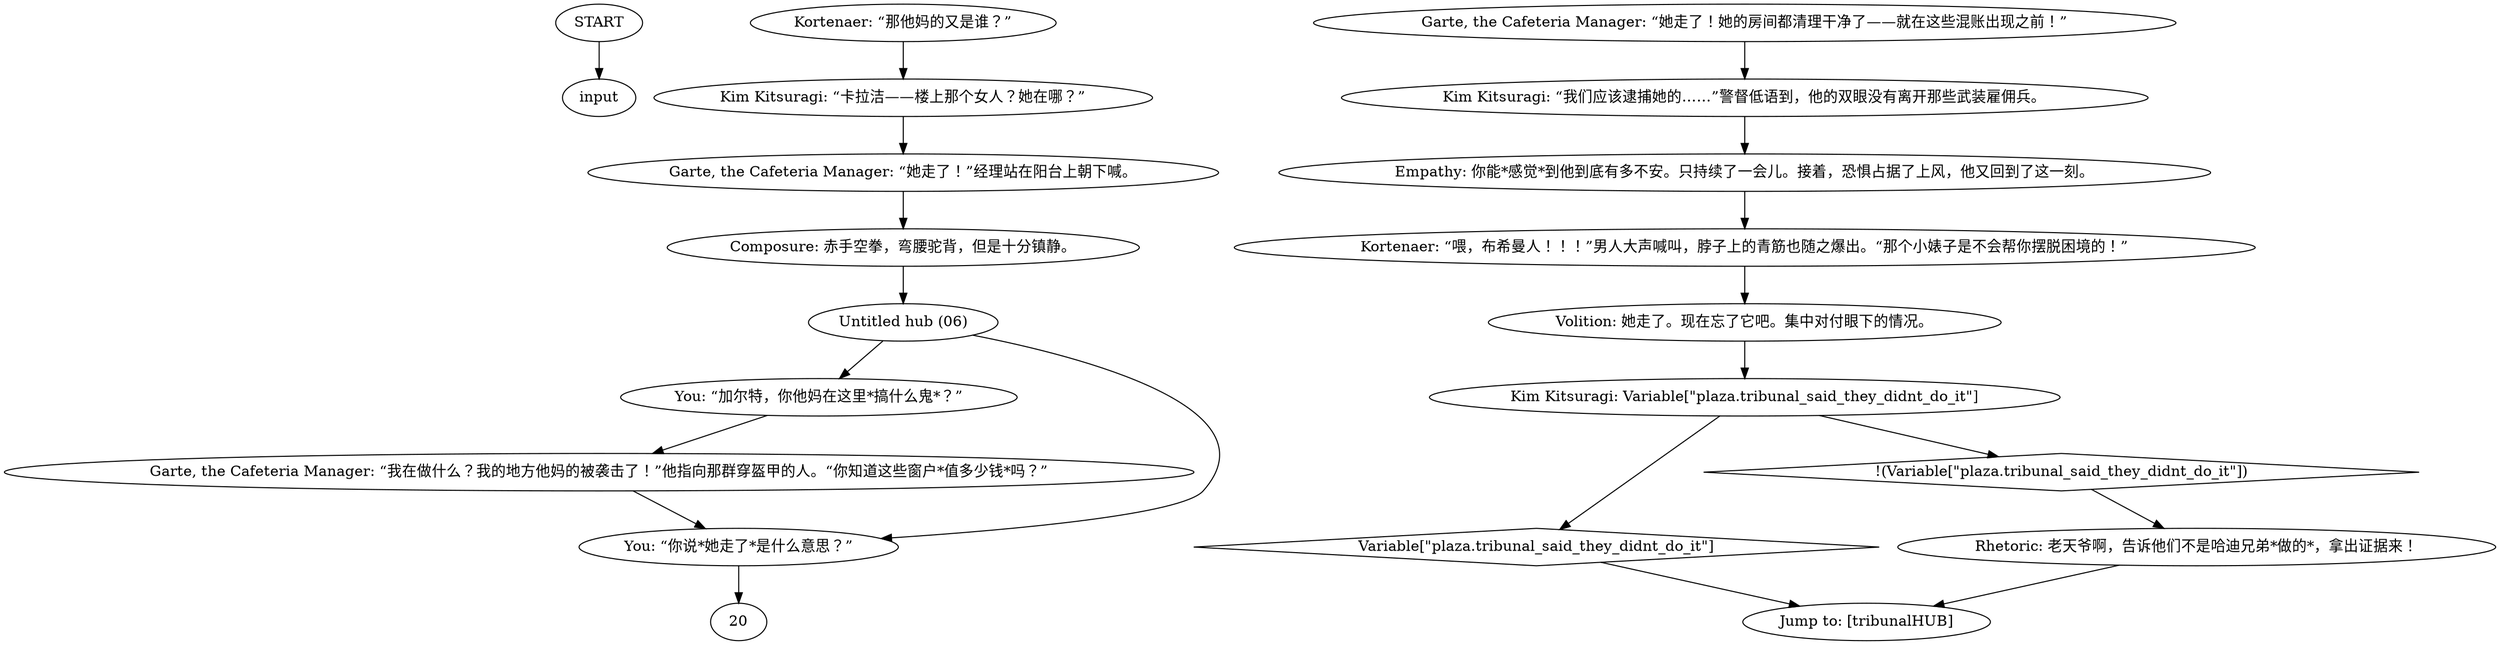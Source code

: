 # TRIBUNAL / WHERE IS KLAASJE?
# "Where is Klaasje? Maybe she can calmly explain this and help diffuse the situation."
# ==================================================
digraph G {
	  0 [label="START"];
	  1 [label="input"];
	  2 [label="Kim Kitsuragi: “卡拉洁——楼上那个女人？她在哪？”"];
	  3 [label="Untitled hub (06)"];
	  4 [label="Kortenaer: “那他妈的又是谁？”"];
	  5 [label="Empathy: 你能*感觉*到他到底有多不安。只持续了一会儿。接着，恐惧占据了上风，他又回到了这一刻。"];
	  6 [label="Volition: 她走了。现在忘了它吧。集中对付眼下的情况。"];
	  7 [label="Rhetoric: 老天爷啊，告诉他们不是哈迪兄弟*做的*，拿出证据来！"];
	  8 [label="Garte, the Cafeteria Manager: “我在做什么？我的地方他妈的被袭击了！”他指向那群穿盔甲的人。“你知道这些窗户*值多少钱*吗？”"];
	  9 [label="Kim Kitsuragi: “我们应该逮捕她的……”警督低语到，他的双眼没有离开那些武装雇佣兵。"];
	  10 [label="Garte, the Cafeteria Manager: “她走了！”经理站在阳台上朝下喊。"];
	  11 [label="Kortenaer: “喂，布希曼人！！！”男人大声喊叫，脖子上的青筋也随之爆出。“那个小婊子是不会帮你摆脱困境的！”"];
	  12 [label="You: “加尔特，你他妈在这里*搞什么鬼*？”"];
	  13 [label="You: “你说*她走了*是什么意思？”"];
	  14 [label="Kim Kitsuragi: Variable[\"plaza.tribunal_said_they_didnt_do_it\"]"];
	  15 [label="Variable[\"plaza.tribunal_said_they_didnt_do_it\"]", shape=diamond];
	  16 [label="!(Variable[\"plaza.tribunal_said_they_didnt_do_it\"])", shape=diamond];
	  17 [label="Composure: 赤手空拳，弯腰驼背，但是十分镇静。"];
	  18 [label="Jump to: [tribunalHUB]"];
	  19 [label="Garte, the Cafeteria Manager: “她走了！她的房间都清理干净了——就在这些混账出现之前！”"];
	  0 -> 1
	  2 -> 10
	  3 -> 12
	  3 -> 13
	  4 -> 2
	  5 -> 11
	  6 -> 14
	  7 -> 18
	  8 -> 13
	  9 -> 5
	  10 -> 17
	  11 -> 6
	  12 -> 8
	  13 -> 20
	  14 -> 16
	  14 -> 15
	  15 -> 18
	  16 -> 7
	  17 -> 3
	  19 -> 9
}

